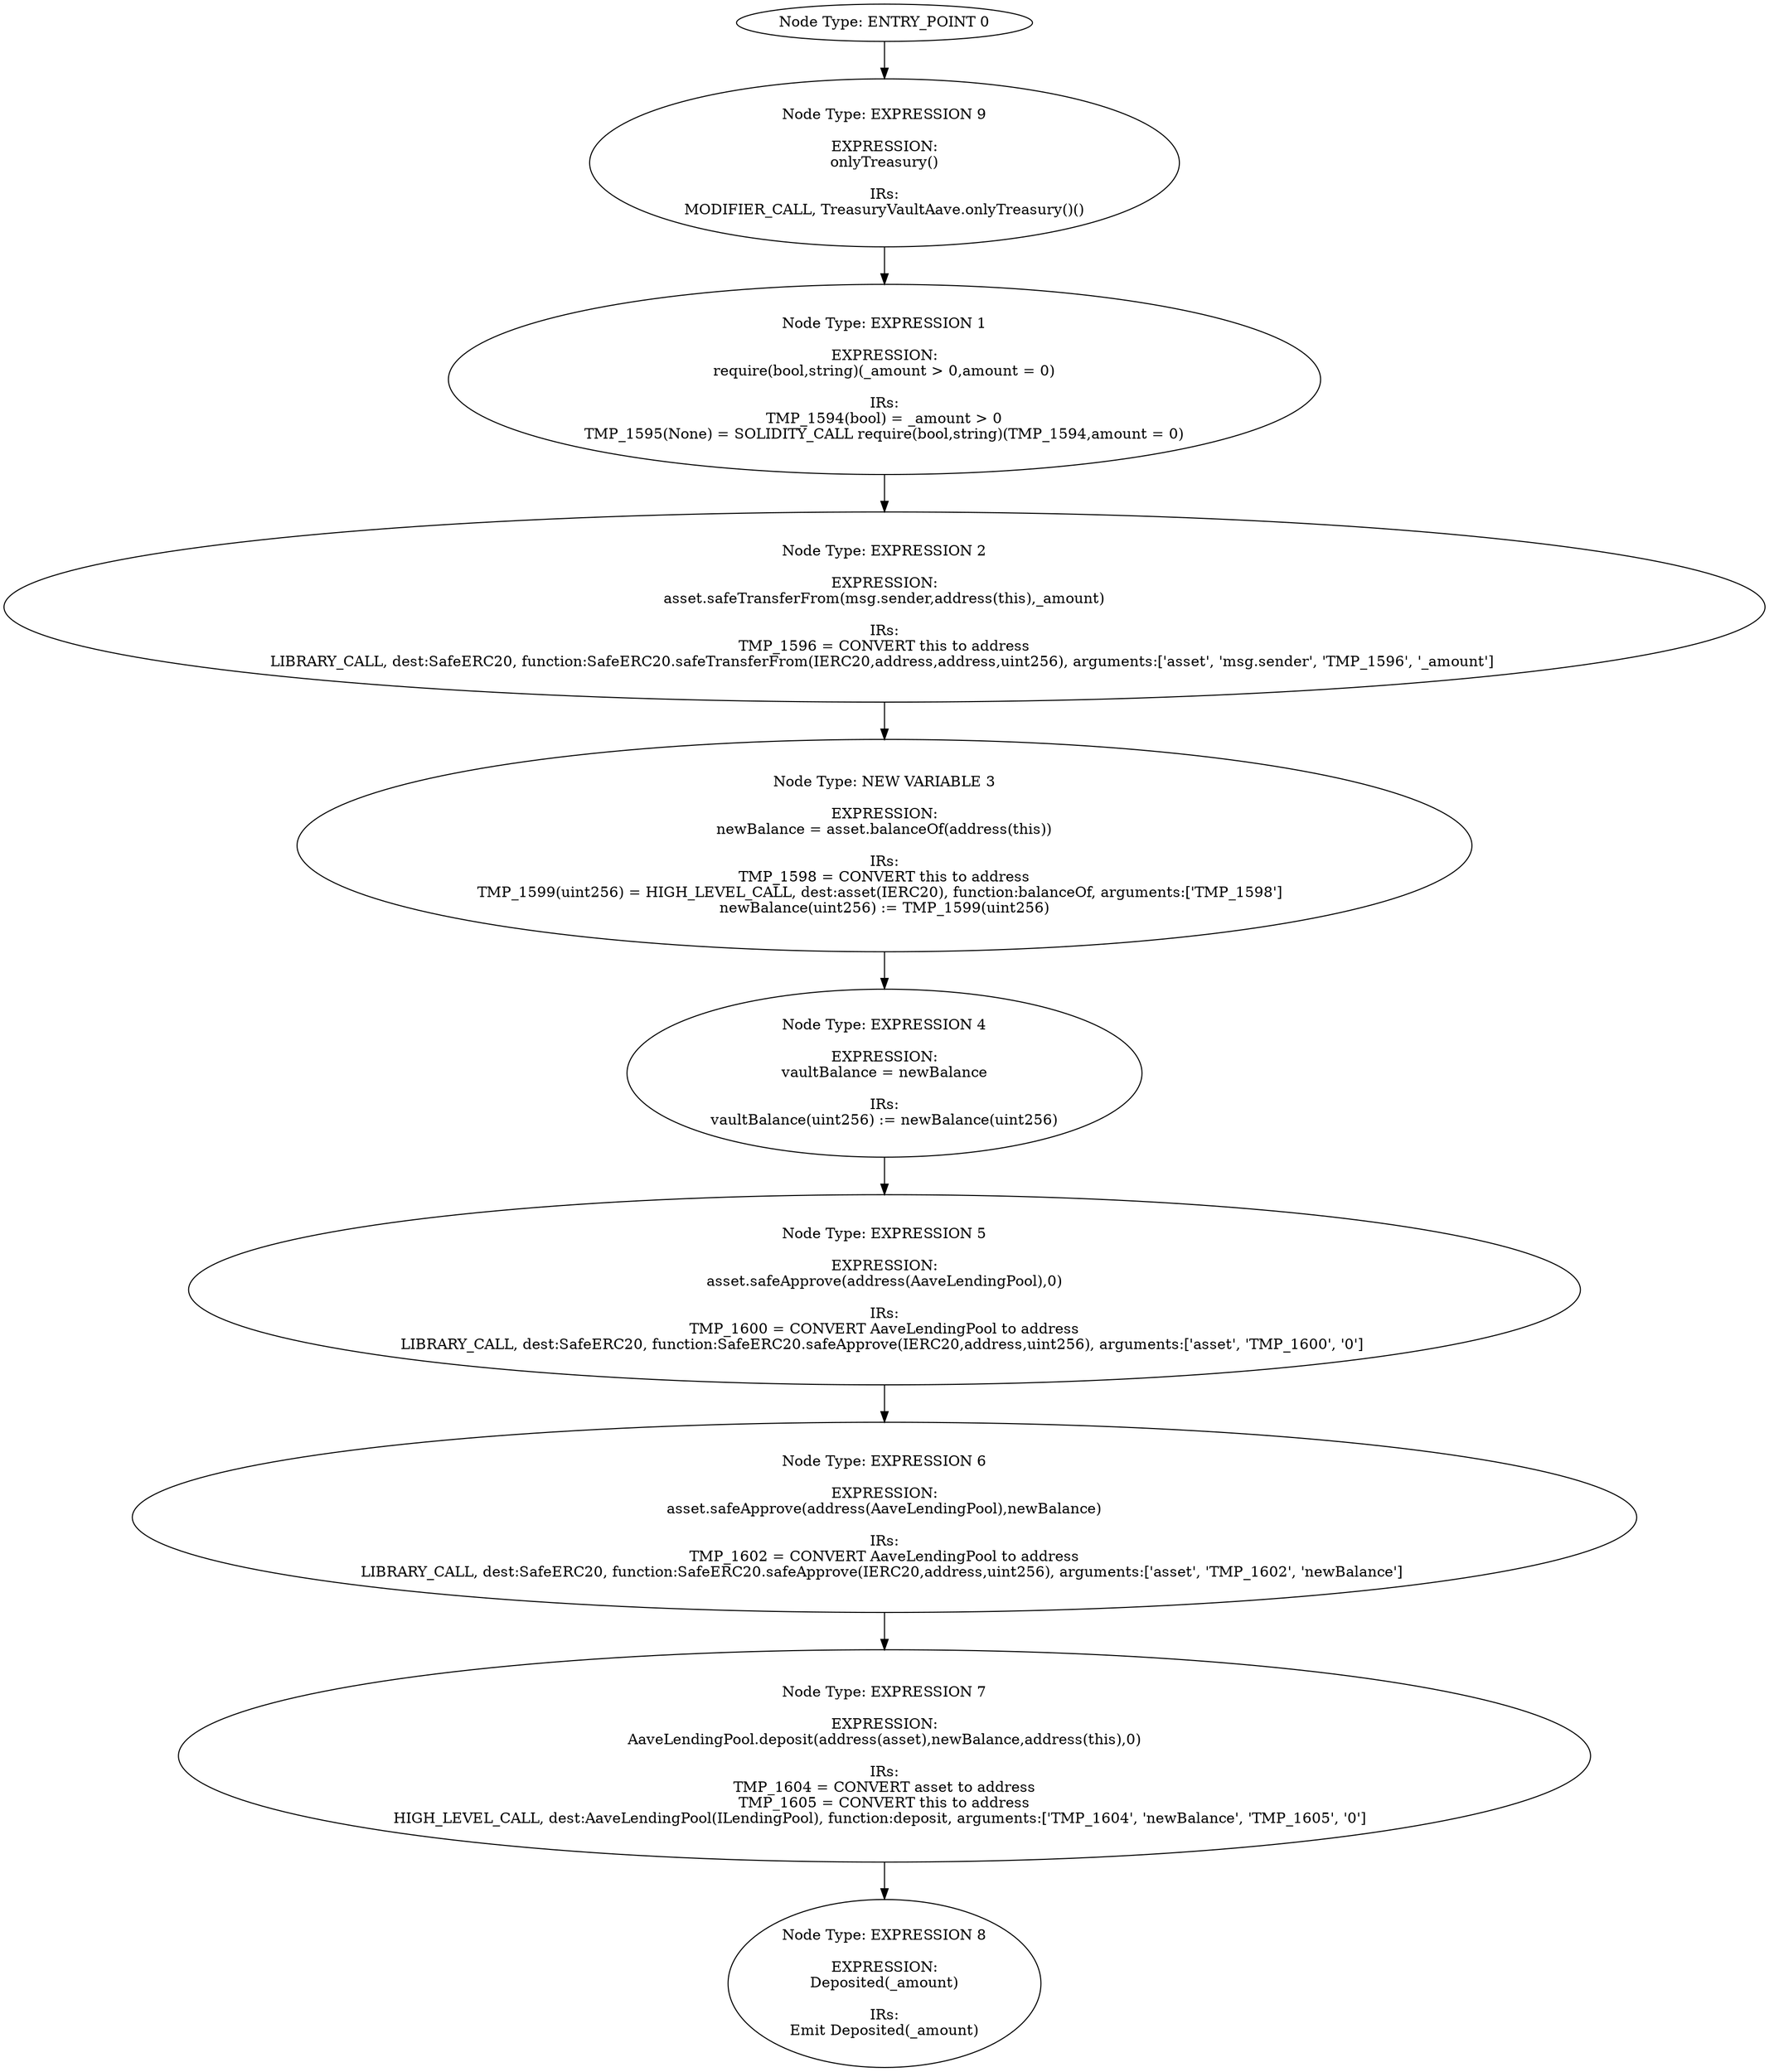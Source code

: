 digraph{
0[label="Node Type: ENTRY_POINT 0
"];
0->9;
1[label="Node Type: EXPRESSION 1

EXPRESSION:
require(bool,string)(_amount > 0,amount = 0)

IRs:
TMP_1594(bool) = _amount > 0
TMP_1595(None) = SOLIDITY_CALL require(bool,string)(TMP_1594,amount = 0)"];
1->2;
2[label="Node Type: EXPRESSION 2

EXPRESSION:
asset.safeTransferFrom(msg.sender,address(this),_amount)

IRs:
TMP_1596 = CONVERT this to address
LIBRARY_CALL, dest:SafeERC20, function:SafeERC20.safeTransferFrom(IERC20,address,address,uint256), arguments:['asset', 'msg.sender', 'TMP_1596', '_amount'] "];
2->3;
3[label="Node Type: NEW VARIABLE 3

EXPRESSION:
newBalance = asset.balanceOf(address(this))

IRs:
TMP_1598 = CONVERT this to address
TMP_1599(uint256) = HIGH_LEVEL_CALL, dest:asset(IERC20), function:balanceOf, arguments:['TMP_1598']  
newBalance(uint256) := TMP_1599(uint256)"];
3->4;
4[label="Node Type: EXPRESSION 4

EXPRESSION:
vaultBalance = newBalance

IRs:
vaultBalance(uint256) := newBalance(uint256)"];
4->5;
5[label="Node Type: EXPRESSION 5

EXPRESSION:
asset.safeApprove(address(AaveLendingPool),0)

IRs:
TMP_1600 = CONVERT AaveLendingPool to address
LIBRARY_CALL, dest:SafeERC20, function:SafeERC20.safeApprove(IERC20,address,uint256), arguments:['asset', 'TMP_1600', '0'] "];
5->6;
6[label="Node Type: EXPRESSION 6

EXPRESSION:
asset.safeApprove(address(AaveLendingPool),newBalance)

IRs:
TMP_1602 = CONVERT AaveLendingPool to address
LIBRARY_CALL, dest:SafeERC20, function:SafeERC20.safeApprove(IERC20,address,uint256), arguments:['asset', 'TMP_1602', 'newBalance'] "];
6->7;
7[label="Node Type: EXPRESSION 7

EXPRESSION:
AaveLendingPool.deposit(address(asset),newBalance,address(this),0)

IRs:
TMP_1604 = CONVERT asset to address
TMP_1605 = CONVERT this to address
HIGH_LEVEL_CALL, dest:AaveLendingPool(ILendingPool), function:deposit, arguments:['TMP_1604', 'newBalance', 'TMP_1605', '0']  "];
7->8;
8[label="Node Type: EXPRESSION 8

EXPRESSION:
Deposited(_amount)

IRs:
Emit Deposited(_amount)"];
9[label="Node Type: EXPRESSION 9

EXPRESSION:
onlyTreasury()

IRs:
MODIFIER_CALL, TreasuryVaultAave.onlyTreasury()()"];
9->1;
}
